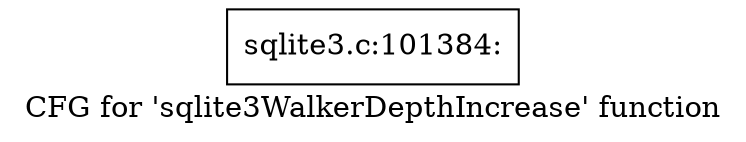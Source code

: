 digraph "CFG for 'sqlite3WalkerDepthIncrease' function" {
	label="CFG for 'sqlite3WalkerDepthIncrease' function";

	Node0x55c0f93755e0 [shape=record,label="{sqlite3.c:101384:}"];
}
